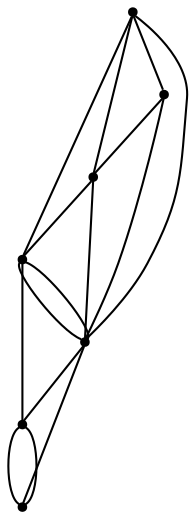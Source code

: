 graph {
  node [shape=point,comment="{\"directed\":false,\"doi\":\"10.1007/978-3-642-18469-7_7\",\"figure\":\"1 (2)\"}"]

  v0 [pos="1241.0648774765345,862.5219917720724"]
  v1 [pos="1165.0249905525839,862.5219917720724"]
  v2 [pos="1088.989303261389,862.5219917720724"]
  v3 [pos="1012.949464060538,862.5219917720724"]
  v4 [pos="936.9117405837646,862.5219917720724"]
  v5 [pos="860.8739534761921,862.5219917720724"]
  v6 [pos="784.8362299994187,862.5219917720724"]

  v6 -- v5 [id="-3",pos="784.8362299994187,862.5219917720724 860.8739534761921,862.5219917720724 860.8739534761921,862.5219917720724 860.8739534761921,862.5219917720724"]
  v5 -- v4 [id="-4",pos="860.8739534761921,862.5219917720724 936.9117405837646,862.5219917720724 936.9117405837646,862.5219917720724 936.9117405837646,862.5219917720724"]
  v4 -- v3 [id="-5",pos="936.9117405837646,862.5219917720724 1012.949464060538,862.5219917720724 1012.949464060538,862.5219917720724 1012.949464060538,862.5219917720724"]
  v3 -- v2 [id="-6",pos="1012.949464060538,862.5219917720724 1088.989303261389,862.5219917720724 1088.989303261389,862.5219917720724 1088.989303261389,862.5219917720724"]
  v2 -- v1 [id="-7",pos="1088.989303261389,862.5219917720724 1165.0249905525839,862.5219917720724 1165.0249905525839,862.5219917720724 1165.0249905525839,862.5219917720724"]
  v1 -- v0 [id="-8",pos="1165.0249905525839,862.5219917720724 1241.0648774765345,862.5219917720724 1241.0648774765345,862.5219917720724 1241.0648774765345,862.5219917720724"]
  v1 -- v0 [id="-9",pos="1165.0249905525839,862.5219917720724 1195.6074480347734,876.7751810674978 1210.4822927327468,876.7751810674978 1241.0648774765345,862.5219917720724"]
  v2 -- v0 [id="-10",pos="1088.989303261389,862.5219917720724 1135.8665267286199,901.8292797978193 1194.1855541929262,901.8292797978193 1241.0648774765345,862.5219917720724"]
  v3 -- v2 [id="-11",pos="1012.949464060538,862.5219917720724 1043.5320010812266,876.7751810674978 1058.4067821484007,876.7751810674978 1088.989303261389,862.5219917720724"]
  v3 -- v1 [id="-12",pos="1012.949464060538,862.5219917720724 1059.8287396210471,901.8292797978193 1118.1477670853535,901.8292797978193 1165.0249905525839,862.5219917720724"]
  v4 -- v2 [id="-13",pos="936.9117405837646,862.5219917720724 983.7868801423172,901.8292797978193 1042.1141796105367,901.8292797978193 1088.989303261389,862.5219917720724"]
  v5 -- v2 [id="-14",pos="860.8739534761921,862.5219917720724 912.1402544965662,935.6930478368184 1037.7189457775578,935.6930478368184 1088.989303261389,862.5219917720724"]
  v6 -- v4 [id="-15",pos="784.8362299994187,862.5219917720724 831.7155055599276,901.8292797978193 890.0344693934347,901.8292797978193 936.9117405837646,862.5219917720724"]
  v6 -- v3 [id="-16",pos="784.8362299994187,862.5219917720724 836.1025310197928,935.6930478368184 961.6811586699849,935.6930478368184 1012.949464060538,862.5219917720724"]
  v6 -- v2 [id="-17",pos="784.8362299994187,862.5219917720724 825.2352176944755,973.4490641354369 1048.5861954720758,973.4490641354369 1088.989303261389,862.5219917720724"]
}